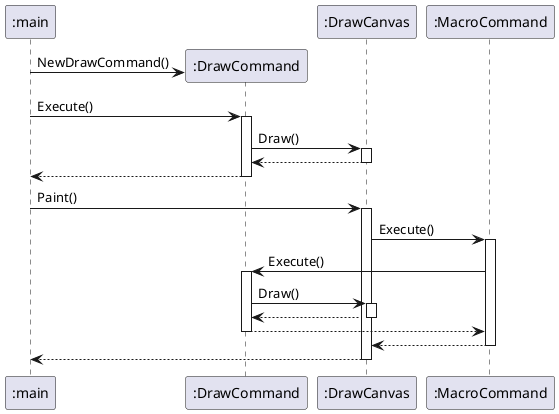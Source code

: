 @startuml
'https://plantuml.com/sequence-diagram

participant ":main" as main
participant ":DrawCommand" as dcommand
participant ":DrawCanvas" as dcanvas
participant ":MacroCommand" as mcommand

autoactivate on
main -> dcommand **: NewDrawCommand()
main -> dcommand: Execute()
dcommand -> dcanvas: Draw()
return
return

main -> dcanvas: Paint()
dcanvas -> mcommand: Execute()
mcommand -> dcommand: Execute()
dcommand -> dcanvas: Draw()
return
return
return
return


@enduml